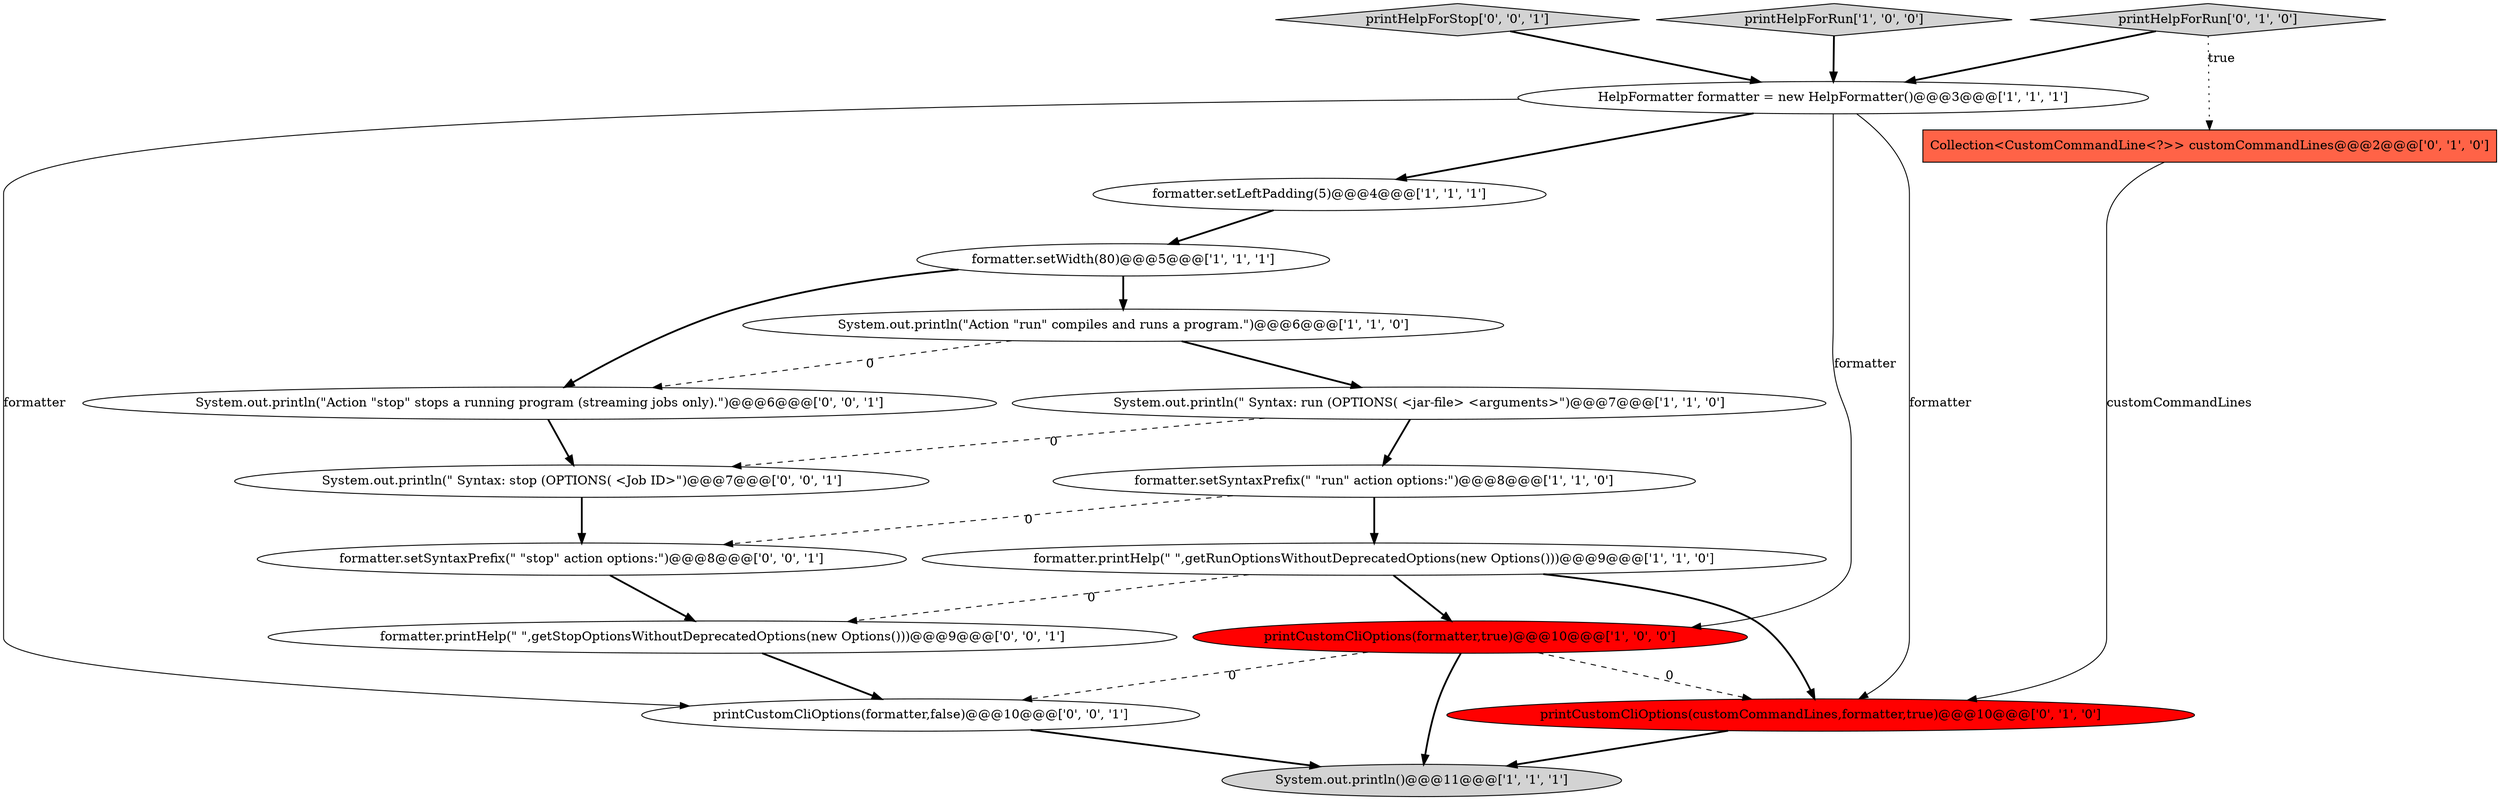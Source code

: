 digraph {
5 [style = filled, label = "formatter.setLeftPadding(5)@@@4@@@['1', '1', '1']", fillcolor = white, shape = ellipse image = "AAA0AAABBB1BBB"];
0 [style = filled, label = "formatter.setWidth(80)@@@5@@@['1', '1', '1']", fillcolor = white, shape = ellipse image = "AAA0AAABBB1BBB"];
14 [style = filled, label = "printCustomCliOptions(formatter,false)@@@10@@@['0', '0', '1']", fillcolor = white, shape = ellipse image = "AAA0AAABBB3BBB"];
6 [style = filled, label = "System.out.println()@@@11@@@['1', '1', '1']", fillcolor = lightgray, shape = ellipse image = "AAA0AAABBB1BBB"];
7 [style = filled, label = "printHelpForRun['1', '0', '0']", fillcolor = lightgray, shape = diamond image = "AAA0AAABBB1BBB"];
15 [style = filled, label = "formatter.setSyntaxPrefix(\" \"stop\" action options:\")@@@8@@@['0', '0', '1']", fillcolor = white, shape = ellipse image = "AAA0AAABBB3BBB"];
13 [style = filled, label = "System.out.println(\" Syntax: stop (OPTIONS( <Job ID>\")@@@7@@@['0', '0', '1']", fillcolor = white, shape = ellipse image = "AAA0AAABBB3BBB"];
4 [style = filled, label = "System.out.println(\"Action \"run\" compiles and runs a program.\")@@@6@@@['1', '1', '0']", fillcolor = white, shape = ellipse image = "AAA0AAABBB1BBB"];
18 [style = filled, label = "printHelpForStop['0', '0', '1']", fillcolor = lightgray, shape = diamond image = "AAA0AAABBB3BBB"];
11 [style = filled, label = "printHelpForRun['0', '1', '0']", fillcolor = lightgray, shape = diamond image = "AAA0AAABBB2BBB"];
9 [style = filled, label = "HelpFormatter formatter = new HelpFormatter()@@@3@@@['1', '1', '1']", fillcolor = white, shape = ellipse image = "AAA0AAABBB1BBB"];
8 [style = filled, label = "System.out.println(\" Syntax: run (OPTIONS( <jar-file> <arguments>\")@@@7@@@['1', '1', '0']", fillcolor = white, shape = ellipse image = "AAA0AAABBB1BBB"];
16 [style = filled, label = "System.out.println(\"Action \"stop\" stops a running program (streaming jobs only).\")@@@6@@@['0', '0', '1']", fillcolor = white, shape = ellipse image = "AAA0AAABBB3BBB"];
2 [style = filled, label = "formatter.setSyntaxPrefix(\" \"run\" action options:\")@@@8@@@['1', '1', '0']", fillcolor = white, shape = ellipse image = "AAA0AAABBB1BBB"];
10 [style = filled, label = "printCustomCliOptions(customCommandLines,formatter,true)@@@10@@@['0', '1', '0']", fillcolor = red, shape = ellipse image = "AAA1AAABBB2BBB"];
17 [style = filled, label = "formatter.printHelp(\" \",getStopOptionsWithoutDeprecatedOptions(new Options()))@@@9@@@['0', '0', '1']", fillcolor = white, shape = ellipse image = "AAA0AAABBB3BBB"];
3 [style = filled, label = "printCustomCliOptions(formatter,true)@@@10@@@['1', '0', '0']", fillcolor = red, shape = ellipse image = "AAA1AAABBB1BBB"];
12 [style = filled, label = "Collection<CustomCommandLine<?>> customCommandLines@@@2@@@['0', '1', '0']", fillcolor = tomato, shape = box image = "AAA1AAABBB2BBB"];
1 [style = filled, label = "formatter.printHelp(\" \",getRunOptionsWithoutDeprecatedOptions(new Options()))@@@9@@@['1', '1', '0']", fillcolor = white, shape = ellipse image = "AAA0AAABBB1BBB"];
0->16 [style = bold, label=""];
16->13 [style = bold, label=""];
4->16 [style = dashed, label="0"];
2->1 [style = bold, label=""];
11->12 [style = dotted, label="true"];
1->3 [style = bold, label=""];
3->6 [style = bold, label=""];
12->10 [style = solid, label="customCommandLines"];
11->9 [style = bold, label=""];
10->6 [style = bold, label=""];
9->3 [style = solid, label="formatter"];
8->13 [style = dashed, label="0"];
2->15 [style = dashed, label="0"];
7->9 [style = bold, label=""];
15->17 [style = bold, label=""];
1->17 [style = dashed, label="0"];
8->2 [style = bold, label=""];
5->0 [style = bold, label=""];
0->4 [style = bold, label=""];
17->14 [style = bold, label=""];
18->9 [style = bold, label=""];
9->5 [style = bold, label=""];
9->10 [style = solid, label="formatter"];
4->8 [style = bold, label=""];
9->14 [style = solid, label="formatter"];
3->10 [style = dashed, label="0"];
13->15 [style = bold, label=""];
3->14 [style = dashed, label="0"];
1->10 [style = bold, label=""];
14->6 [style = bold, label=""];
}
